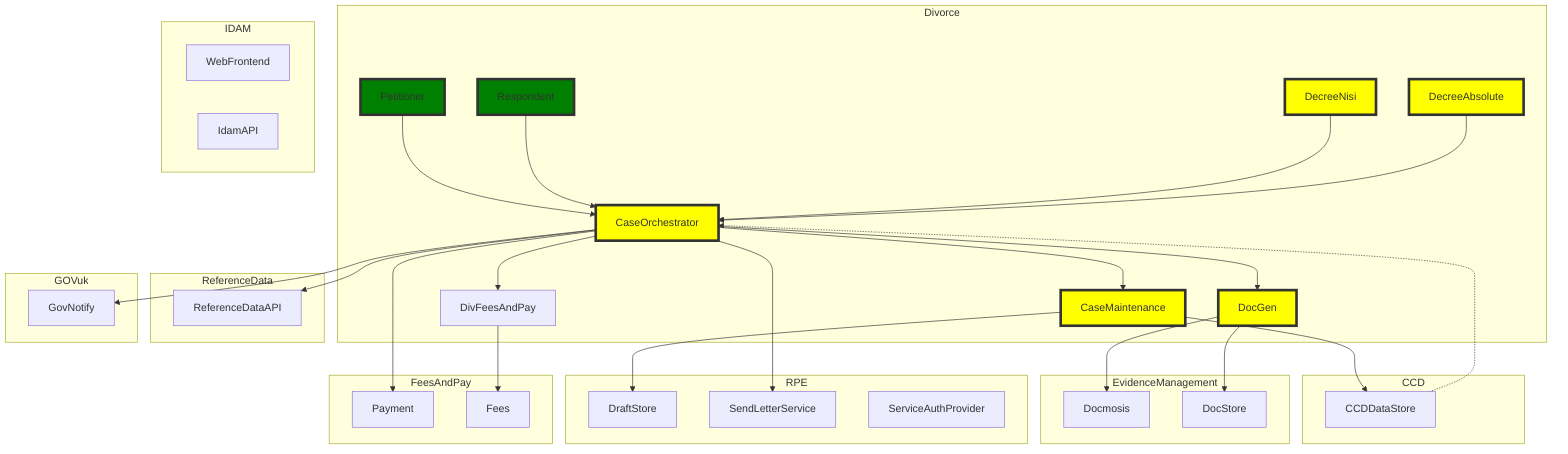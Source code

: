 graph TD

  subgraph Divorce
    Petitioner
    class Petitioner newService
    Respondent
    class Respondent newService
    DecreeNisi
    class DecreeNisi forkedService
    DecreeAbsolute
    class DecreeAbsolute forkedService

    CaseOrchestrator
    class CaseOrchestrator forkedService
    CaseMaintenance
    class CaseMaintenance forkedService
    DocGen
    class DocGen forkedService

    DivFeesAndPay

    Petitioner-->CaseOrchestrator
    Respondent-->CaseOrchestrator
    DecreeNisi-->CaseOrchestrator
    DecreeAbsolute-->CaseOrchestrator

    CaseOrchestrator-->CaseMaintenance
    CaseOrchestrator-->DivFeesAndPay
    CaseOrchestrator-->DocGen
  end

  subgraph IDAM
    WebFrontend
    IdamAPI
  end

  subgraph CCD
    CCDDataStore
  end

  subgraph EvidenceManagement
    Docmosis
    DocStore
  end

  subgraph RPE
    DraftStore
    SendLetterService
    ServiceAuthProvider
  end

  subgraph FeesAndPay
    Payment
    Fees
  end

  subgraph ReferenceData
    ReferenceDataAPI
  end

  subgraph GOVuk
    GovNotify
  end

  DocGen-->Docmosis
  DocGen-->DocStore
  CaseMaintenance-->DraftStore
  CaseMaintenance-->CCDDataStore
  CCDDataStore-.->CaseOrchestrator
  CaseOrchestrator-->Payment
  CaseOrchestrator-->SendLetterService
  CaseOrchestrator-->ReferenceDataAPI
  CaseOrchestrator-->GovNotify
  DivFeesAndPay-->Fees

  classDef newService fill:green,stroke:#333,stroke-width:4px
  classDef forkedService fill:yellow,stroke:#333,stroke-width:4px
  classDef modifiedService fill:red,stroke:#333,stroke-width:4px